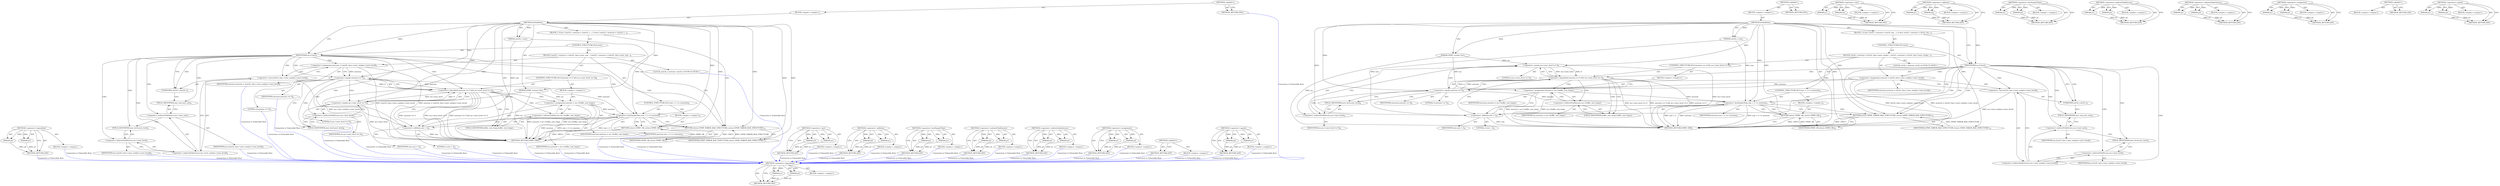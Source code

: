 digraph "&lt;operator&gt;.equals" {
vulnerable_99 [label=<(METHOD,&lt;operator&gt;.logicalAnd)>];
vulnerable_100 [label=<(PARAM,p1)>];
vulnerable_101 [label=<(PARAM,p2)>];
vulnerable_102 [label=<(BLOCK,&lt;empty&gt;,&lt;empty&gt;)>];
vulnerable_103 [label=<(METHOD_RETURN,ANY)>];
vulnerable_6 [label=<(METHOD,&lt;global&gt;)<SUB>1</SUB>>];
vulnerable_7 [label=<(BLOCK,&lt;empty&gt;,&lt;empty&gt;)<SUB>1</SUB>>];
vulnerable_8 [label=<(METHOD,IsValidSize)<SUB>1</SUB>>];
vulnerable_9 [label=<(PARAM,GPMF_stream *ms)<SUB>1</SUB>>];
vulnerable_10 [label=<(PARAM,uint32_t size)<SUB>1</SUB>>];
vulnerable_11 [label=<(BLOCK,{
 	if (ms)
 	{
		int32_t nestsize = (int32_t)m...,{
 	if (ms)
 	{
		int32_t nestsize = (int32_t)m...)<SUB>2</SUB>>];
vulnerable_12 [label=<(CONTROL_STRUCTURE,IF,if (ms))<SUB>3</SUB>>];
vulnerable_13 [label=<(IDENTIFIER,ms,if (ms))<SUB>3</SUB>>];
vulnerable_14 [label=<(BLOCK,{
		int32_t nestsize = (int32_t)ms-&gt;nest_size[m...,{
		int32_t nestsize = (int32_t)ms-&gt;nest_size[m...)<SUB>4</SUB>>];
vulnerable_15 [label="<(LOCAL,int32_t nestsize: int32_t)<SUB>5</SUB>>"];
vulnerable_16 [label=<(&lt;operator&gt;.assignment,nestsize = (int32_t)ms-&gt;nest_size[ms-&gt;nest_level])<SUB>5</SUB>>];
vulnerable_17 [label=<(IDENTIFIER,nestsize,nestsize = (int32_t)ms-&gt;nest_size[ms-&gt;nest_level])<SUB>5</SUB>>];
vulnerable_18 [label=<(&lt;operator&gt;.cast,(int32_t)ms-&gt;nest_size[ms-&gt;nest_level])<SUB>5</SUB>>];
vulnerable_19 [label=<(UNKNOWN,int32_t,int32_t)<SUB>5</SUB>>];
vulnerable_20 [label=<(&lt;operator&gt;.indirectIndexAccess,ms-&gt;nest_size[ms-&gt;nest_level])<SUB>5</SUB>>];
vulnerable_21 [label=<(&lt;operator&gt;.indirectFieldAccess,ms-&gt;nest_size)<SUB>5</SUB>>];
vulnerable_22 [label=<(IDENTIFIER,ms,(int32_t)ms-&gt;nest_size[ms-&gt;nest_level])<SUB>5</SUB>>];
vulnerable_23 [label=<(FIELD_IDENTIFIER,nest_size,nest_size)<SUB>5</SUB>>];
vulnerable_24 [label=<(&lt;operator&gt;.indirectFieldAccess,ms-&gt;nest_level)<SUB>5</SUB>>];
vulnerable_25 [label=<(IDENTIFIER,ms,(int32_t)ms-&gt;nest_size[ms-&gt;nest_level])<SUB>5</SUB>>];
vulnerable_26 [label=<(FIELD_IDENTIFIER,nest_level,nest_level)<SUB>5</SUB>>];
vulnerable_27 [label=<(CONTROL_STRUCTURE,IF,if (nestsize == 0 &amp;&amp; ms-&gt;nest_level == 0))<SUB>6</SUB>>];
vulnerable_28 [label=<(&lt;operator&gt;.logicalAnd,nestsize == 0 &amp;&amp; ms-&gt;nest_level == 0)<SUB>6</SUB>>];
vulnerable_29 [label=<(&lt;operator&gt;.equals,nestsize == 0)<SUB>6</SUB>>];
vulnerable_30 [label=<(IDENTIFIER,nestsize,nestsize == 0)<SUB>6</SUB>>];
vulnerable_31 [label=<(LITERAL,0,nestsize == 0)<SUB>6</SUB>>];
vulnerable_32 [label=<(&lt;operator&gt;.equals,ms-&gt;nest_level == 0)<SUB>6</SUB>>];
vulnerable_33 [label=<(&lt;operator&gt;.indirectFieldAccess,ms-&gt;nest_level)<SUB>6</SUB>>];
vulnerable_34 [label=<(IDENTIFIER,ms,ms-&gt;nest_level == 0)<SUB>6</SUB>>];
vulnerable_35 [label=<(FIELD_IDENTIFIER,nest_level,nest_level)<SUB>6</SUB>>];
vulnerable_36 [label=<(LITERAL,0,ms-&gt;nest_level == 0)<SUB>6</SUB>>];
vulnerable_37 [label=<(BLOCK,&lt;empty&gt;,&lt;empty&gt;)<SUB>7</SUB>>];
vulnerable_38 [label=<(&lt;operator&gt;.assignment,nestsize = ms-&gt;buffer_size_longs)<SUB>7</SUB>>];
vulnerable_39 [label=<(IDENTIFIER,nestsize,nestsize = ms-&gt;buffer_size_longs)<SUB>7</SUB>>];
vulnerable_40 [label=<(&lt;operator&gt;.indirectFieldAccess,ms-&gt;buffer_size_longs)<SUB>7</SUB>>];
vulnerable_41 [label=<(IDENTIFIER,ms,nestsize = ms-&gt;buffer_size_longs)<SUB>7</SUB>>];
vulnerable_42 [label=<(FIELD_IDENTIFIER,buffer_size_longs,buffer_size_longs)<SUB>7</SUB>>];
vulnerable_43 [label=<(CONTROL_STRUCTURE,IF,if (size + 2 &lt;= nestsize))<SUB>9</SUB>>];
vulnerable_44 [label=<(&lt;operator&gt;.lessEqualsThan,size + 2 &lt;= nestsize)<SUB>9</SUB>>];
vulnerable_45 [label=<(&lt;operator&gt;.addition,size + 2)<SUB>9</SUB>>];
vulnerable_46 [label=<(IDENTIFIER,size,size + 2)<SUB>9</SUB>>];
vulnerable_47 [label=<(LITERAL,2,size + 2)<SUB>9</SUB>>];
vulnerable_48 [label=<(IDENTIFIER,nestsize,size + 2 &lt;= nestsize)<SUB>9</SUB>>];
vulnerable_49 [label=<(BLOCK,&lt;empty&gt;,&lt;empty&gt;)<SUB>9</SUB>>];
vulnerable_50 [label=<(RETURN,return GPMF_OK;,return GPMF_OK;)<SUB>9</SUB>>];
vulnerable_51 [label=<(IDENTIFIER,GPMF_OK,return GPMF_OK;)<SUB>9</SUB>>];
vulnerable_52 [label=<(RETURN,return GPMF_ERROR_BAD_STRUCTURE;,return GPMF_ERROR_BAD_STRUCTURE;)<SUB>11</SUB>>];
vulnerable_53 [label=<(IDENTIFIER,GPMF_ERROR_BAD_STRUCTURE,return GPMF_ERROR_BAD_STRUCTURE;)<SUB>11</SUB>>];
vulnerable_54 [label=<(METHOD_RETURN,GPMF_ERR)<SUB>1</SUB>>];
vulnerable_56 [label=<(METHOD_RETURN,ANY)<SUB>1</SUB>>];
vulnerable_84 [label=<(METHOD,&lt;operator&gt;.cast)>];
vulnerable_85 [label=<(PARAM,p1)>];
vulnerable_86 [label=<(PARAM,p2)>];
vulnerable_87 [label=<(BLOCK,&lt;empty&gt;,&lt;empty&gt;)>];
vulnerable_88 [label=<(METHOD_RETURN,ANY)>];
vulnerable_114 [label=<(METHOD,&lt;operator&gt;.addition)>];
vulnerable_115 [label=<(PARAM,p1)>];
vulnerable_116 [label=<(PARAM,p2)>];
vulnerable_117 [label=<(BLOCK,&lt;empty&gt;,&lt;empty&gt;)>];
vulnerable_118 [label=<(METHOD_RETURN,ANY)>];
vulnerable_109 [label=<(METHOD,&lt;operator&gt;.lessEqualsThan)>];
vulnerable_110 [label=<(PARAM,p1)>];
vulnerable_111 [label=<(PARAM,p2)>];
vulnerable_112 [label=<(BLOCK,&lt;empty&gt;,&lt;empty&gt;)>];
vulnerable_113 [label=<(METHOD_RETURN,ANY)>];
vulnerable_94 [label=<(METHOD,&lt;operator&gt;.indirectFieldAccess)>];
vulnerable_95 [label=<(PARAM,p1)>];
vulnerable_96 [label=<(PARAM,p2)>];
vulnerable_97 [label=<(BLOCK,&lt;empty&gt;,&lt;empty&gt;)>];
vulnerable_98 [label=<(METHOD_RETURN,ANY)>];
vulnerable_89 [label=<(METHOD,&lt;operator&gt;.indirectIndexAccess)>];
vulnerable_90 [label=<(PARAM,p1)>];
vulnerable_91 [label=<(PARAM,p2)>];
vulnerable_92 [label=<(BLOCK,&lt;empty&gt;,&lt;empty&gt;)>];
vulnerable_93 [label=<(METHOD_RETURN,ANY)>];
vulnerable_79 [label=<(METHOD,&lt;operator&gt;.assignment)>];
vulnerable_80 [label=<(PARAM,p1)>];
vulnerable_81 [label=<(PARAM,p2)>];
vulnerable_82 [label=<(BLOCK,&lt;empty&gt;,&lt;empty&gt;)>];
vulnerable_83 [label=<(METHOD_RETURN,ANY)>];
vulnerable_73 [label=<(METHOD,&lt;global&gt;)<SUB>1</SUB>>];
vulnerable_74 [label=<(BLOCK,&lt;empty&gt;,&lt;empty&gt;)>];
vulnerable_75 [label=<(METHOD_RETURN,ANY)>];
vulnerable_104 [label=<(METHOD,&lt;operator&gt;.equals)>];
vulnerable_105 [label=<(PARAM,p1)>];
vulnerable_106 [label=<(PARAM,p2)>];
vulnerable_107 [label=<(BLOCK,&lt;empty&gt;,&lt;empty&gt;)>];
vulnerable_108 [label=<(METHOD_RETURN,ANY)>];
fixed_97 [label=<(METHOD,&lt;operator&gt;.logicalAnd)>];
fixed_98 [label=<(PARAM,p1)>];
fixed_99 [label=<(PARAM,p2)>];
fixed_100 [label=<(BLOCK,&lt;empty&gt;,&lt;empty&gt;)>];
fixed_101 [label=<(METHOD_RETURN,ANY)>];
fixed_6 [label=<(METHOD,&lt;global&gt;)<SUB>1</SUB>>];
fixed_7 [label=<(BLOCK,&lt;empty&gt;,&lt;empty&gt;)<SUB>1</SUB>>];
fixed_8 [label=<(METHOD,IsValidSize)<SUB>1</SUB>>];
fixed_9 [label=<(PARAM,GPMF_stream *ms)<SUB>1</SUB>>];
fixed_10 [label=<(PARAM,uint32_t size)<SUB>1</SUB>>];
fixed_11 [label=<(BLOCK,{
 	if (ms)
 	{
		uint32_t nestsize = (uint32_t...,{
 	if (ms)
 	{
		uint32_t nestsize = (uint32_t...)<SUB>2</SUB>>];
fixed_12 [label=<(CONTROL_STRUCTURE,IF,if (ms))<SUB>3</SUB>>];
fixed_13 [label=<(IDENTIFIER,ms,if (ms))<SUB>3</SUB>>];
fixed_14 [label=<(BLOCK,{
		uint32_t nestsize = (uint32_t)ms-&gt;nest_size...,{
		uint32_t nestsize = (uint32_t)ms-&gt;nest_size...)<SUB>4</SUB>>];
fixed_15 [label="<(LOCAL,uint32_t nestsize: uint32_t)<SUB>5</SUB>>"];
fixed_16 [label=<(&lt;operator&gt;.assignment,nestsize = (uint32_t)ms-&gt;nest_size[ms-&gt;nest_level])<SUB>5</SUB>>];
fixed_17 [label=<(IDENTIFIER,nestsize,nestsize = (uint32_t)ms-&gt;nest_size[ms-&gt;nest_level])<SUB>5</SUB>>];
fixed_18 [label=<(&lt;operator&gt;.cast,(uint32_t)ms-&gt;nest_size[ms-&gt;nest_level])<SUB>5</SUB>>];
fixed_19 [label=<(UNKNOWN,uint32_t,uint32_t)<SUB>5</SUB>>];
fixed_20 [label=<(&lt;operator&gt;.indirectIndexAccess,ms-&gt;nest_size[ms-&gt;nest_level])<SUB>5</SUB>>];
fixed_21 [label=<(&lt;operator&gt;.indirectFieldAccess,ms-&gt;nest_size)<SUB>5</SUB>>];
fixed_22 [label=<(IDENTIFIER,ms,(uint32_t)ms-&gt;nest_size[ms-&gt;nest_level])<SUB>5</SUB>>];
fixed_23 [label=<(FIELD_IDENTIFIER,nest_size,nest_size)<SUB>5</SUB>>];
fixed_24 [label=<(&lt;operator&gt;.indirectFieldAccess,ms-&gt;nest_level)<SUB>5</SUB>>];
fixed_25 [label=<(IDENTIFIER,ms,(uint32_t)ms-&gt;nest_size[ms-&gt;nest_level])<SUB>5</SUB>>];
fixed_26 [label=<(FIELD_IDENTIFIER,nest_level,nest_level)<SUB>5</SUB>>];
fixed_27 [label=<(CONTROL_STRUCTURE,IF,if (nestsize == 0 &amp;&amp; ms-&gt;nest_level == 0))<SUB>6</SUB>>];
fixed_28 [label=<(&lt;operator&gt;.logicalAnd,nestsize == 0 &amp;&amp; ms-&gt;nest_level == 0)<SUB>6</SUB>>];
fixed_29 [label=<(&lt;operator&gt;.equals,nestsize == 0)<SUB>6</SUB>>];
fixed_30 [label=<(IDENTIFIER,nestsize,nestsize == 0)<SUB>6</SUB>>];
fixed_31 [label=<(LITERAL,0,nestsize == 0)<SUB>6</SUB>>];
fixed_32 [label=<(&lt;operator&gt;.equals,ms-&gt;nest_level == 0)<SUB>6</SUB>>];
fixed_33 [label=<(&lt;operator&gt;.indirectFieldAccess,ms-&gt;nest_level)<SUB>6</SUB>>];
fixed_34 [label=<(IDENTIFIER,ms,ms-&gt;nest_level == 0)<SUB>6</SUB>>];
fixed_35 [label=<(FIELD_IDENTIFIER,nest_level,nest_level)<SUB>6</SUB>>];
fixed_36 [label=<(LITERAL,0,ms-&gt;nest_level == 0)<SUB>6</SUB>>];
fixed_37 [label=<(BLOCK,&lt;empty&gt;,&lt;empty&gt;)<SUB>7</SUB>>];
fixed_38 [label=<(&lt;operator&gt;.assignment,nestsize = ms-&gt;buffer_size_longs)<SUB>7</SUB>>];
fixed_39 [label=<(IDENTIFIER,nestsize,nestsize = ms-&gt;buffer_size_longs)<SUB>7</SUB>>];
fixed_40 [label=<(&lt;operator&gt;.indirectFieldAccess,ms-&gt;buffer_size_longs)<SUB>7</SUB>>];
fixed_41 [label=<(IDENTIFIER,ms,nestsize = ms-&gt;buffer_size_longs)<SUB>7</SUB>>];
fixed_42 [label=<(FIELD_IDENTIFIER,buffer_size_longs,buffer_size_longs)<SUB>7</SUB>>];
fixed_43 [label=<(CONTROL_STRUCTURE,IF,if (size + 2 &lt;= nestsize))<SUB>9</SUB>>];
fixed_44 [label=<(&lt;operator&gt;.lessEqualsThan,size + 2 &lt;= nestsize)<SUB>9</SUB>>];
fixed_45 [label=<(&lt;operator&gt;.addition,size + 2)<SUB>9</SUB>>];
fixed_46 [label=<(IDENTIFIER,size,size + 2)<SUB>9</SUB>>];
fixed_47 [label=<(LITERAL,2,size + 2)<SUB>9</SUB>>];
fixed_48 [label=<(IDENTIFIER,nestsize,size + 2 &lt;= nestsize)<SUB>9</SUB>>];
fixed_49 [label=<(BLOCK,&lt;empty&gt;,&lt;empty&gt;)<SUB>9</SUB>>];
fixed_50 [label=<(RETURN,return GPMF_OK;,return GPMF_OK;)<SUB>9</SUB>>];
fixed_51 [label=<(IDENTIFIER,GPMF_OK,return GPMF_OK;)<SUB>9</SUB>>];
fixed_52 [label=<(RETURN,return GPMF_ERROR_BAD_STRUCTURE;,return GPMF_ERROR_BAD_STRUCTURE;)<SUB>11</SUB>>];
fixed_53 [label=<(IDENTIFIER,GPMF_ERROR_BAD_STRUCTURE,return GPMF_ERROR_BAD_STRUCTURE;)<SUB>11</SUB>>];
fixed_54 [label=<(METHOD_RETURN,GPMF_ERR)<SUB>1</SUB>>];
fixed_56 [label=<(METHOD_RETURN,ANY)<SUB>1</SUB>>];
fixed_82 [label=<(METHOD,&lt;operator&gt;.cast)>];
fixed_83 [label=<(PARAM,p1)>];
fixed_84 [label=<(PARAM,p2)>];
fixed_85 [label=<(BLOCK,&lt;empty&gt;,&lt;empty&gt;)>];
fixed_86 [label=<(METHOD_RETURN,ANY)>];
fixed_112 [label=<(METHOD,&lt;operator&gt;.addition)>];
fixed_113 [label=<(PARAM,p1)>];
fixed_114 [label=<(PARAM,p2)>];
fixed_115 [label=<(BLOCK,&lt;empty&gt;,&lt;empty&gt;)>];
fixed_116 [label=<(METHOD_RETURN,ANY)>];
fixed_107 [label=<(METHOD,&lt;operator&gt;.lessEqualsThan)>];
fixed_108 [label=<(PARAM,p1)>];
fixed_109 [label=<(PARAM,p2)>];
fixed_110 [label=<(BLOCK,&lt;empty&gt;,&lt;empty&gt;)>];
fixed_111 [label=<(METHOD_RETURN,ANY)>];
fixed_92 [label=<(METHOD,&lt;operator&gt;.indirectFieldAccess)>];
fixed_93 [label=<(PARAM,p1)>];
fixed_94 [label=<(PARAM,p2)>];
fixed_95 [label=<(BLOCK,&lt;empty&gt;,&lt;empty&gt;)>];
fixed_96 [label=<(METHOD_RETURN,ANY)>];
fixed_87 [label=<(METHOD,&lt;operator&gt;.indirectIndexAccess)>];
fixed_88 [label=<(PARAM,p1)>];
fixed_89 [label=<(PARAM,p2)>];
fixed_90 [label=<(BLOCK,&lt;empty&gt;,&lt;empty&gt;)>];
fixed_91 [label=<(METHOD_RETURN,ANY)>];
fixed_77 [label=<(METHOD,&lt;operator&gt;.assignment)>];
fixed_78 [label=<(PARAM,p1)>];
fixed_79 [label=<(PARAM,p2)>];
fixed_80 [label=<(BLOCK,&lt;empty&gt;,&lt;empty&gt;)>];
fixed_81 [label=<(METHOD_RETURN,ANY)>];
fixed_71 [label=<(METHOD,&lt;global&gt;)<SUB>1</SUB>>];
fixed_72 [label=<(BLOCK,&lt;empty&gt;,&lt;empty&gt;)>];
fixed_73 [label=<(METHOD_RETURN,ANY)>];
fixed_102 [label=<(METHOD,&lt;operator&gt;.equals)>];
fixed_103 [label=<(PARAM,p1)>];
fixed_104 [label=<(PARAM,p2)>];
fixed_105 [label=<(BLOCK,&lt;empty&gt;,&lt;empty&gt;)>];
fixed_106 [label=<(METHOD_RETURN,ANY)>];
vulnerable_99 -> vulnerable_100  [key=0, label="AST: "];
vulnerable_99 -> vulnerable_100  [key=1, label="DDG: "];
vulnerable_99 -> vulnerable_102  [key=0, label="AST: "];
vulnerable_99 -> vulnerable_101  [key=0, label="AST: "];
vulnerable_99 -> vulnerable_101  [key=1, label="DDG: "];
vulnerable_99 -> vulnerable_103  [key=0, label="AST: "];
vulnerable_99 -> vulnerable_103  [key=1, label="CFG: "];
vulnerable_100 -> vulnerable_103  [key=0, label="DDG: p1"];
vulnerable_101 -> vulnerable_103  [key=0, label="DDG: p2"];
vulnerable_6 -> vulnerable_7  [key=0, label="AST: "];
vulnerable_6 -> vulnerable_56  [key=0, label="AST: "];
vulnerable_6 -> vulnerable_56  [key=1, label="CFG: "];
vulnerable_7 -> vulnerable_8  [key=0, label="AST: "];
vulnerable_8 -> vulnerable_9  [key=0, label="AST: "];
vulnerable_8 -> vulnerable_9  [key=1, label="DDG: "];
vulnerable_8 -> vulnerable_10  [key=0, label="AST: "];
vulnerable_8 -> vulnerable_10  [key=1, label="DDG: "];
vulnerable_8 -> vulnerable_11  [key=0, label="AST: "];
vulnerable_8 -> vulnerable_54  [key=0, label="AST: "];
vulnerable_8 -> vulnerable_13  [key=0, label="CFG: "];
vulnerable_8 -> vulnerable_13  [key=1, label="DDG: "];
vulnerable_8 -> vulnerable_52  [key=0, label="DDG: "];
vulnerable_8 -> vulnerable_53  [key=0, label="DDG: "];
vulnerable_8 -> vulnerable_44  [key=0, label="DDG: "];
vulnerable_8 -> vulnerable_50  [key=0, label="DDG: "];
vulnerable_8 -> vulnerable_29  [key=0, label="DDG: "];
vulnerable_8 -> vulnerable_32  [key=0, label="DDG: "];
vulnerable_8 -> vulnerable_45  [key=0, label="DDG: "];
vulnerable_8 -> vulnerable_51  [key=0, label="DDG: "];
vulnerable_9 -> vulnerable_54  [key=0, label="DDG: ms"];
vulnerable_9 -> vulnerable_38  [key=0, label="DDG: ms"];
vulnerable_9 -> vulnerable_32  [key=0, label="DDG: ms"];
vulnerable_10 -> vulnerable_44  [key=0, label="DDG: size"];
vulnerable_10 -> vulnerable_45  [key=0, label="DDG: size"];
vulnerable_11 -> vulnerable_12  [key=0, label="AST: "];
vulnerable_11 -> vulnerable_52  [key=0, label="AST: "];
vulnerable_12 -> vulnerable_13  [key=0, label="AST: "];
vulnerable_12 -> vulnerable_14  [key=0, label="AST: "];
vulnerable_13 -> vulnerable_19  [key=0, label="CFG: "];
vulnerable_13 -> vulnerable_19  [key=1, label="CDG: "];
vulnerable_13 -> vulnerable_52  [key=0, label="CFG: "];
vulnerable_13 -> vulnerable_52  [key=1, label="CDG: "];
vulnerable_13 -> vulnerable_24  [key=0, label="CDG: "];
vulnerable_13 -> vulnerable_16  [key=0, label="CDG: "];
vulnerable_13 -> vulnerable_21  [key=0, label="CDG: "];
vulnerable_13 -> vulnerable_26  [key=0, label="CDG: "];
vulnerable_13 -> vulnerable_23  [key=0, label="CDG: "];
vulnerable_13 -> vulnerable_28  [key=0, label="CDG: "];
vulnerable_13 -> vulnerable_20  [key=0, label="CDG: "];
vulnerable_13 -> vulnerable_45  [key=0, label="CDG: "];
vulnerable_13 -> vulnerable_29  [key=0, label="CDG: "];
vulnerable_13 -> vulnerable_18  [key=0, label="CDG: "];
vulnerable_13 -> vulnerable_44  [key=0, label="CDG: "];
vulnerable_14 -> vulnerable_15  [key=0, label="AST: "];
vulnerable_14 -> vulnerable_16  [key=0, label="AST: "];
vulnerable_14 -> vulnerable_27  [key=0, label="AST: "];
vulnerable_14 -> vulnerable_43  [key=0, label="AST: "];
vulnerable_16 -> vulnerable_17  [key=0, label="AST: "];
vulnerable_16 -> vulnerable_18  [key=0, label="AST: "];
vulnerable_16 -> vulnerable_29  [key=0, label="CFG: "];
vulnerable_16 -> vulnerable_29  [key=1, label="DDG: nestsize"];
vulnerable_16 -> vulnerable_54  [key=0, label="DDG: (int32_t)ms-&gt;nest_size[ms-&gt;nest_level]"];
vulnerable_16 -> vulnerable_54  [key=1, label="DDG: nestsize = (int32_t)ms-&gt;nest_size[ms-&gt;nest_level]"];
vulnerable_18 -> vulnerable_19  [key=0, label="AST: "];
vulnerable_18 -> vulnerable_20  [key=0, label="AST: "];
vulnerable_18 -> vulnerable_16  [key=0, label="CFG: "];
vulnerable_18 -> vulnerable_54  [key=0, label="DDG: ms-&gt;nest_size[ms-&gt;nest_level]"];
vulnerable_19 -> vulnerable_23  [key=0, label="CFG: "];
vulnerable_20 -> vulnerable_21  [key=0, label="AST: "];
vulnerable_20 -> vulnerable_24  [key=0, label="AST: "];
vulnerable_20 -> vulnerable_18  [key=0, label="CFG: "];
vulnerable_21 -> vulnerable_22  [key=0, label="AST: "];
vulnerable_21 -> vulnerable_23  [key=0, label="AST: "];
vulnerable_21 -> vulnerable_26  [key=0, label="CFG: "];
vulnerable_23 -> vulnerable_21  [key=0, label="CFG: "];
vulnerable_24 -> vulnerable_25  [key=0, label="AST: "];
vulnerable_24 -> vulnerable_26  [key=0, label="AST: "];
vulnerable_24 -> vulnerable_20  [key=0, label="CFG: "];
vulnerable_26 -> vulnerable_24  [key=0, label="CFG: "];
vulnerable_27 -> vulnerable_28  [key=0, label="AST: "];
vulnerable_27 -> vulnerable_37  [key=0, label="AST: "];
vulnerable_28 -> vulnerable_29  [key=0, label="AST: "];
vulnerable_28 -> vulnerable_32  [key=0, label="AST: "];
vulnerable_28 -> vulnerable_42  [key=0, label="CFG: "];
vulnerable_28 -> vulnerable_42  [key=1, label="CDG: "];
vulnerable_28 -> vulnerable_45  [key=0, label="CFG: "];
vulnerable_28 -> vulnerable_54  [key=0, label="DDG: nestsize == 0"];
vulnerable_28 -> vulnerable_54  [key=1, label="DDG: ms-&gt;nest_level == 0"];
vulnerable_28 -> vulnerable_54  [key=2, label="DDG: nestsize == 0 &amp;&amp; ms-&gt;nest_level == 0"];
vulnerable_28 -> vulnerable_38  [key=0, label="CDG: "];
vulnerable_28 -> vulnerable_40  [key=0, label="CDG: "];
vulnerable_29 -> vulnerable_30  [key=0, label="AST: "];
vulnerable_29 -> vulnerable_31  [key=0, label="AST: "];
vulnerable_29 -> vulnerable_28  [key=0, label="CFG: "];
vulnerable_29 -> vulnerable_28  [key=1, label="DDG: nestsize"];
vulnerable_29 -> vulnerable_28  [key=2, label="DDG: 0"];
vulnerable_29 -> vulnerable_35  [key=0, label="CFG: "];
vulnerable_29 -> vulnerable_35  [key=1, label="CDG: "];
vulnerable_29 -> vulnerable_44  [key=0, label="DDG: nestsize"];
vulnerable_29 -> vulnerable_32  [key=0, label="CDG: "];
vulnerable_29 -> vulnerable_33  [key=0, label="CDG: "];
vulnerable_32 -> vulnerable_33  [key=0, label="AST: "];
vulnerable_32 -> vulnerable_36  [key=0, label="AST: "];
vulnerable_32 -> vulnerable_28  [key=0, label="CFG: "];
vulnerable_32 -> vulnerable_28  [key=1, label="DDG: ms-&gt;nest_level"];
vulnerable_32 -> vulnerable_28  [key=2, label="DDG: 0"];
vulnerable_32 -> vulnerable_54  [key=0, label="DDG: ms-&gt;nest_level"];
vulnerable_33 -> vulnerable_34  [key=0, label="AST: "];
vulnerable_33 -> vulnerable_35  [key=0, label="AST: "];
vulnerable_33 -> vulnerable_32  [key=0, label="CFG: "];
vulnerable_35 -> vulnerable_33  [key=0, label="CFG: "];
vulnerable_37 -> vulnerable_38  [key=0, label="AST: "];
vulnerable_38 -> vulnerable_39  [key=0, label="AST: "];
vulnerable_38 -> vulnerable_40  [key=0, label="AST: "];
vulnerable_38 -> vulnerable_45  [key=0, label="CFG: "];
vulnerable_38 -> vulnerable_54  [key=0, label="DDG: ms-&gt;buffer_size_longs"];
vulnerable_38 -> vulnerable_54  [key=1, label="DDG: nestsize = ms-&gt;buffer_size_longs"];
vulnerable_38 -> vulnerable_44  [key=0, label="DDG: nestsize"];
vulnerable_40 -> vulnerable_41  [key=0, label="AST: "];
vulnerable_40 -> vulnerable_42  [key=0, label="AST: "];
vulnerable_40 -> vulnerable_38  [key=0, label="CFG: "];
vulnerable_42 -> vulnerable_40  [key=0, label="CFG: "];
vulnerable_43 -> vulnerable_44  [key=0, label="AST: "];
vulnerable_43 -> vulnerable_49  [key=0, label="AST: "];
vulnerable_44 -> vulnerable_45  [key=0, label="AST: "];
vulnerable_44 -> vulnerable_48  [key=0, label="AST: "];
vulnerable_44 -> vulnerable_50  [key=0, label="CFG: "];
vulnerable_44 -> vulnerable_50  [key=1, label="CDG: "];
vulnerable_44 -> vulnerable_52  [key=0, label="CFG: "];
vulnerable_44 -> vulnerable_52  [key=1, label="CDG: "];
vulnerable_44 -> vulnerable_54  [key=0, label="DDG: size + 2"];
vulnerable_44 -> vulnerable_54  [key=1, label="DDG: nestsize"];
vulnerable_44 -> vulnerable_54  [key=2, label="DDG: size + 2 &lt;= nestsize"];
vulnerable_45 -> vulnerable_46  [key=0, label="AST: "];
vulnerable_45 -> vulnerable_47  [key=0, label="AST: "];
vulnerable_45 -> vulnerable_44  [key=0, label="CFG: "];
vulnerable_45 -> vulnerable_54  [key=0, label="DDG: size"];
vulnerable_49 -> vulnerable_50  [key=0, label="AST: "];
vulnerable_50 -> vulnerable_51  [key=0, label="AST: "];
vulnerable_50 -> vulnerable_54  [key=0, label="CFG: "];
vulnerable_50 -> vulnerable_54  [key=1, label="DDG: &lt;RET&gt;"];
vulnerable_51 -> vulnerable_50  [key=0, label="DDG: GPMF_OK"];
vulnerable_52 -> vulnerable_53  [key=0, label="AST: "];
vulnerable_52 -> vulnerable_54  [key=0, label="CFG: "];
vulnerable_52 -> vulnerable_54  [key=1, label="DDG: &lt;RET&gt;"];
vulnerable_53 -> vulnerable_52  [key=0, label="DDG: GPMF_ERROR_BAD_STRUCTURE"];
vulnerable_84 -> vulnerable_85  [key=0, label="AST: "];
vulnerable_84 -> vulnerable_85  [key=1, label="DDG: "];
vulnerable_84 -> vulnerable_87  [key=0, label="AST: "];
vulnerable_84 -> vulnerable_86  [key=0, label="AST: "];
vulnerable_84 -> vulnerable_86  [key=1, label="DDG: "];
vulnerable_84 -> vulnerable_88  [key=0, label="AST: "];
vulnerable_84 -> vulnerable_88  [key=1, label="CFG: "];
vulnerable_85 -> vulnerable_88  [key=0, label="DDG: p1"];
vulnerable_86 -> vulnerable_88  [key=0, label="DDG: p2"];
vulnerable_114 -> vulnerable_115  [key=0, label="AST: "];
vulnerable_114 -> vulnerable_115  [key=1, label="DDG: "];
vulnerable_114 -> vulnerable_117  [key=0, label="AST: "];
vulnerable_114 -> vulnerable_116  [key=0, label="AST: "];
vulnerable_114 -> vulnerable_116  [key=1, label="DDG: "];
vulnerable_114 -> vulnerable_118  [key=0, label="AST: "];
vulnerable_114 -> vulnerable_118  [key=1, label="CFG: "];
vulnerable_115 -> vulnerable_118  [key=0, label="DDG: p1"];
vulnerable_116 -> vulnerable_118  [key=0, label="DDG: p2"];
vulnerable_109 -> vulnerable_110  [key=0, label="AST: "];
vulnerable_109 -> vulnerable_110  [key=1, label="DDG: "];
vulnerable_109 -> vulnerable_112  [key=0, label="AST: "];
vulnerable_109 -> vulnerable_111  [key=0, label="AST: "];
vulnerable_109 -> vulnerable_111  [key=1, label="DDG: "];
vulnerable_109 -> vulnerable_113  [key=0, label="AST: "];
vulnerable_109 -> vulnerable_113  [key=1, label="CFG: "];
vulnerable_110 -> vulnerable_113  [key=0, label="DDG: p1"];
vulnerable_111 -> vulnerable_113  [key=0, label="DDG: p2"];
vulnerable_94 -> vulnerable_95  [key=0, label="AST: "];
vulnerable_94 -> vulnerable_95  [key=1, label="DDG: "];
vulnerable_94 -> vulnerable_97  [key=0, label="AST: "];
vulnerable_94 -> vulnerable_96  [key=0, label="AST: "];
vulnerable_94 -> vulnerable_96  [key=1, label="DDG: "];
vulnerable_94 -> vulnerable_98  [key=0, label="AST: "];
vulnerable_94 -> vulnerable_98  [key=1, label="CFG: "];
vulnerable_95 -> vulnerable_98  [key=0, label="DDG: p1"];
vulnerable_96 -> vulnerable_98  [key=0, label="DDG: p2"];
vulnerable_89 -> vulnerable_90  [key=0, label="AST: "];
vulnerable_89 -> vulnerable_90  [key=1, label="DDG: "];
vulnerable_89 -> vulnerable_92  [key=0, label="AST: "];
vulnerable_89 -> vulnerable_91  [key=0, label="AST: "];
vulnerable_89 -> vulnerable_91  [key=1, label="DDG: "];
vulnerable_89 -> vulnerable_93  [key=0, label="AST: "];
vulnerable_89 -> vulnerable_93  [key=1, label="CFG: "];
vulnerable_90 -> vulnerable_93  [key=0, label="DDG: p1"];
vulnerable_91 -> vulnerable_93  [key=0, label="DDG: p2"];
vulnerable_79 -> vulnerable_80  [key=0, label="AST: "];
vulnerable_79 -> vulnerable_80  [key=1, label="DDG: "];
vulnerable_79 -> vulnerable_82  [key=0, label="AST: "];
vulnerable_79 -> vulnerable_81  [key=0, label="AST: "];
vulnerable_79 -> vulnerable_81  [key=1, label="DDG: "];
vulnerable_79 -> vulnerable_83  [key=0, label="AST: "];
vulnerable_79 -> vulnerable_83  [key=1, label="CFG: "];
vulnerable_80 -> vulnerable_83  [key=0, label="DDG: p1"];
vulnerable_81 -> vulnerable_83  [key=0, label="DDG: p2"];
vulnerable_73 -> vulnerable_74  [key=0, label="AST: "];
vulnerable_73 -> vulnerable_75  [key=0, label="AST: "];
vulnerable_73 -> vulnerable_75  [key=1, label="CFG: "];
vulnerable_104 -> vulnerable_105  [key=0, label="AST: "];
vulnerable_104 -> vulnerable_105  [key=1, label="DDG: "];
vulnerable_104 -> vulnerable_107  [key=0, label="AST: "];
vulnerable_104 -> vulnerable_106  [key=0, label="AST: "];
vulnerable_104 -> vulnerable_106  [key=1, label="DDG: "];
vulnerable_104 -> vulnerable_108  [key=0, label="AST: "];
vulnerable_104 -> vulnerable_108  [key=1, label="CFG: "];
vulnerable_105 -> vulnerable_108  [key=0, label="DDG: p1"];
vulnerable_106 -> vulnerable_108  [key=0, label="DDG: p2"];
fixed_97 -> fixed_98  [key=0, label="AST: "];
fixed_97 -> fixed_98  [key=1, label="DDG: "];
fixed_97 -> fixed_100  [key=0, label="AST: "];
fixed_97 -> fixed_99  [key=0, label="AST: "];
fixed_97 -> fixed_99  [key=1, label="DDG: "];
fixed_97 -> fixed_101  [key=0, label="AST: "];
fixed_97 -> fixed_101  [key=1, label="CFG: "];
fixed_98 -> fixed_101  [key=0, label="DDG: p1"];
fixed_99 -> fixed_101  [key=0, label="DDG: p2"];
fixed_100 -> vulnerable_99  [color=blue, key=0, label="Connection to Vulnerable Root", penwidth="2.0", style=dashed];
fixed_101 -> vulnerable_99  [color=blue, key=0, label="Connection to Vulnerable Root", penwidth="2.0", style=dashed];
fixed_6 -> fixed_7  [key=0, label="AST: "];
fixed_6 -> fixed_56  [key=0, label="AST: "];
fixed_6 -> fixed_56  [key=1, label="CFG: "];
fixed_7 -> fixed_8  [key=0, label="AST: "];
fixed_8 -> fixed_9  [key=0, label="AST: "];
fixed_8 -> fixed_9  [key=1, label="DDG: "];
fixed_8 -> fixed_10  [key=0, label="AST: "];
fixed_8 -> fixed_10  [key=1, label="DDG: "];
fixed_8 -> fixed_11  [key=0, label="AST: "];
fixed_8 -> fixed_54  [key=0, label="AST: "];
fixed_8 -> fixed_13  [key=0, label="CFG: "];
fixed_8 -> fixed_13  [key=1, label="DDG: "];
fixed_8 -> fixed_52  [key=0, label="DDG: "];
fixed_8 -> fixed_53  [key=0, label="DDG: "];
fixed_8 -> fixed_44  [key=0, label="DDG: "];
fixed_8 -> fixed_50  [key=0, label="DDG: "];
fixed_8 -> fixed_29  [key=0, label="DDG: "];
fixed_8 -> fixed_32  [key=0, label="DDG: "];
fixed_8 -> fixed_45  [key=0, label="DDG: "];
fixed_8 -> fixed_51  [key=0, label="DDG: "];
fixed_9 -> fixed_54  [key=0, label="DDG: ms"];
fixed_9 -> fixed_38  [key=0, label="DDG: ms"];
fixed_9 -> fixed_32  [key=0, label="DDG: ms"];
fixed_10 -> fixed_44  [key=0, label="DDG: size"];
fixed_10 -> fixed_45  [key=0, label="DDG: size"];
fixed_11 -> fixed_12  [key=0, label="AST: "];
fixed_11 -> fixed_52  [key=0, label="AST: "];
fixed_12 -> fixed_13  [key=0, label="AST: "];
fixed_12 -> fixed_14  [key=0, label="AST: "];
fixed_13 -> fixed_19  [key=0, label="CFG: "];
fixed_13 -> fixed_19  [key=1, label="CDG: "];
fixed_13 -> fixed_52  [key=0, label="CFG: "];
fixed_13 -> fixed_52  [key=1, label="CDG: "];
fixed_13 -> fixed_24  [key=0, label="CDG: "];
fixed_13 -> fixed_16  [key=0, label="CDG: "];
fixed_13 -> fixed_21  [key=0, label="CDG: "];
fixed_13 -> fixed_26  [key=0, label="CDG: "];
fixed_13 -> fixed_23  [key=0, label="CDG: "];
fixed_13 -> fixed_28  [key=0, label="CDG: "];
fixed_13 -> fixed_20  [key=0, label="CDG: "];
fixed_13 -> fixed_45  [key=0, label="CDG: "];
fixed_13 -> fixed_29  [key=0, label="CDG: "];
fixed_13 -> fixed_18  [key=0, label="CDG: "];
fixed_13 -> fixed_44  [key=0, label="CDG: "];
fixed_14 -> fixed_15  [key=0, label="AST: "];
fixed_14 -> fixed_16  [key=0, label="AST: "];
fixed_14 -> fixed_27  [key=0, label="AST: "];
fixed_14 -> fixed_43  [key=0, label="AST: "];
fixed_15 -> vulnerable_99  [color=blue, key=0, label="Connection to Vulnerable Root", penwidth="2.0", style=dashed];
fixed_16 -> fixed_17  [key=0, label="AST: "];
fixed_16 -> fixed_18  [key=0, label="AST: "];
fixed_16 -> fixed_29  [key=0, label="CFG: "];
fixed_16 -> fixed_29  [key=1, label="DDG: nestsize"];
fixed_16 -> fixed_54  [key=0, label="DDG: (uint32_t)ms-&gt;nest_size[ms-&gt;nest_level]"];
fixed_16 -> fixed_54  [key=1, label="DDG: nestsize = (uint32_t)ms-&gt;nest_size[ms-&gt;nest_level]"];
fixed_17 -> vulnerable_99  [color=blue, key=0, label="Connection to Vulnerable Root", penwidth="2.0", style=dashed];
fixed_18 -> fixed_19  [key=0, label="AST: "];
fixed_18 -> fixed_20  [key=0, label="AST: "];
fixed_18 -> fixed_16  [key=0, label="CFG: "];
fixed_18 -> fixed_54  [key=0, label="DDG: ms-&gt;nest_size[ms-&gt;nest_level]"];
fixed_19 -> fixed_23  [key=0, label="CFG: "];
fixed_20 -> fixed_21  [key=0, label="AST: "];
fixed_20 -> fixed_24  [key=0, label="AST: "];
fixed_20 -> fixed_18  [key=0, label="CFG: "];
fixed_21 -> fixed_22  [key=0, label="AST: "];
fixed_21 -> fixed_23  [key=0, label="AST: "];
fixed_21 -> fixed_26  [key=0, label="CFG: "];
fixed_22 -> vulnerable_99  [color=blue, key=0, label="Connection to Vulnerable Root", penwidth="2.0", style=dashed];
fixed_23 -> fixed_21  [key=0, label="CFG: "];
fixed_24 -> fixed_25  [key=0, label="AST: "];
fixed_24 -> fixed_26  [key=0, label="AST: "];
fixed_24 -> fixed_20  [key=0, label="CFG: "];
fixed_25 -> vulnerable_99  [color=blue, key=0, label="Connection to Vulnerable Root", penwidth="2.0", style=dashed];
fixed_26 -> fixed_24  [key=0, label="CFG: "];
fixed_27 -> fixed_28  [key=0, label="AST: "];
fixed_27 -> fixed_37  [key=0, label="AST: "];
fixed_28 -> fixed_29  [key=0, label="AST: "];
fixed_28 -> fixed_32  [key=0, label="AST: "];
fixed_28 -> fixed_42  [key=0, label="CFG: "];
fixed_28 -> fixed_42  [key=1, label="CDG: "];
fixed_28 -> fixed_45  [key=0, label="CFG: "];
fixed_28 -> fixed_54  [key=0, label="DDG: nestsize == 0"];
fixed_28 -> fixed_54  [key=1, label="DDG: ms-&gt;nest_level == 0"];
fixed_28 -> fixed_54  [key=2, label="DDG: nestsize == 0 &amp;&amp; ms-&gt;nest_level == 0"];
fixed_28 -> fixed_38  [key=0, label="CDG: "];
fixed_28 -> fixed_40  [key=0, label="CDG: "];
fixed_29 -> fixed_30  [key=0, label="AST: "];
fixed_29 -> fixed_31  [key=0, label="AST: "];
fixed_29 -> fixed_28  [key=0, label="CFG: "];
fixed_29 -> fixed_28  [key=1, label="DDG: nestsize"];
fixed_29 -> fixed_28  [key=2, label="DDG: 0"];
fixed_29 -> fixed_35  [key=0, label="CFG: "];
fixed_29 -> fixed_35  [key=1, label="CDG: "];
fixed_29 -> fixed_44  [key=0, label="DDG: nestsize"];
fixed_29 -> fixed_32  [key=0, label="CDG: "];
fixed_29 -> fixed_33  [key=0, label="CDG: "];
fixed_30 -> vulnerable_99  [color=blue, key=0, label="Connection to Vulnerable Root", penwidth="2.0", style=dashed];
fixed_31 -> vulnerable_99  [color=blue, key=0, label="Connection to Vulnerable Root", penwidth="2.0", style=dashed];
fixed_32 -> fixed_33  [key=0, label="AST: "];
fixed_32 -> fixed_36  [key=0, label="AST: "];
fixed_32 -> fixed_28  [key=0, label="CFG: "];
fixed_32 -> fixed_28  [key=1, label="DDG: ms-&gt;nest_level"];
fixed_32 -> fixed_28  [key=2, label="DDG: 0"];
fixed_32 -> fixed_54  [key=0, label="DDG: ms-&gt;nest_level"];
fixed_33 -> fixed_34  [key=0, label="AST: "];
fixed_33 -> fixed_35  [key=0, label="AST: "];
fixed_33 -> fixed_32  [key=0, label="CFG: "];
fixed_34 -> vulnerable_99  [color=blue, key=0, label="Connection to Vulnerable Root", penwidth="2.0", style=dashed];
fixed_35 -> fixed_33  [key=0, label="CFG: "];
fixed_36 -> vulnerable_99  [color=blue, key=0, label="Connection to Vulnerable Root", penwidth="2.0", style=dashed];
fixed_37 -> fixed_38  [key=0, label="AST: "];
fixed_38 -> fixed_39  [key=0, label="AST: "];
fixed_38 -> fixed_40  [key=0, label="AST: "];
fixed_38 -> fixed_45  [key=0, label="CFG: "];
fixed_38 -> fixed_54  [key=0, label="DDG: ms-&gt;buffer_size_longs"];
fixed_38 -> fixed_54  [key=1, label="DDG: nestsize = ms-&gt;buffer_size_longs"];
fixed_38 -> fixed_44  [key=0, label="DDG: nestsize"];
fixed_39 -> vulnerable_99  [color=blue, key=0, label="Connection to Vulnerable Root", penwidth="2.0", style=dashed];
fixed_40 -> fixed_41  [key=0, label="AST: "];
fixed_40 -> fixed_42  [key=0, label="AST: "];
fixed_40 -> fixed_38  [key=0, label="CFG: "];
fixed_41 -> vulnerable_99  [color=blue, key=0, label="Connection to Vulnerable Root", penwidth="2.0", style=dashed];
fixed_42 -> fixed_40  [key=0, label="CFG: "];
fixed_43 -> fixed_44  [key=0, label="AST: "];
fixed_43 -> fixed_49  [key=0, label="AST: "];
fixed_44 -> fixed_45  [key=0, label="AST: "];
fixed_44 -> fixed_48  [key=0, label="AST: "];
fixed_44 -> fixed_50  [key=0, label="CFG: "];
fixed_44 -> fixed_50  [key=1, label="CDG: "];
fixed_44 -> fixed_52  [key=0, label="CFG: "];
fixed_44 -> fixed_52  [key=1, label="CDG: "];
fixed_44 -> fixed_54  [key=0, label="DDG: size + 2"];
fixed_44 -> fixed_54  [key=1, label="DDG: nestsize"];
fixed_44 -> fixed_54  [key=2, label="DDG: size + 2 &lt;= nestsize"];
fixed_45 -> fixed_46  [key=0, label="AST: "];
fixed_45 -> fixed_47  [key=0, label="AST: "];
fixed_45 -> fixed_44  [key=0, label="CFG: "];
fixed_45 -> fixed_54  [key=0, label="DDG: size"];
fixed_46 -> vulnerable_99  [color=blue, key=0, label="Connection to Vulnerable Root", penwidth="2.0", style=dashed];
fixed_47 -> vulnerable_99  [color=blue, key=0, label="Connection to Vulnerable Root", penwidth="2.0", style=dashed];
fixed_48 -> vulnerable_99  [color=blue, key=0, label="Connection to Vulnerable Root", penwidth="2.0", style=dashed];
fixed_49 -> fixed_50  [key=0, label="AST: "];
fixed_50 -> fixed_51  [key=0, label="AST: "];
fixed_50 -> fixed_54  [key=0, label="CFG: "];
fixed_50 -> fixed_54  [key=1, label="DDG: &lt;RET&gt;"];
fixed_51 -> fixed_50  [key=0, label="DDG: GPMF_OK"];
fixed_52 -> fixed_53  [key=0, label="AST: "];
fixed_52 -> fixed_54  [key=0, label="CFG: "];
fixed_52 -> fixed_54  [key=1, label="DDG: &lt;RET&gt;"];
fixed_53 -> fixed_52  [key=0, label="DDG: GPMF_ERROR_BAD_STRUCTURE"];
fixed_54 -> vulnerable_99  [color=blue, key=0, label="Connection to Vulnerable Root", penwidth="2.0", style=dashed];
fixed_56 -> vulnerable_99  [color=blue, key=0, label="Connection to Vulnerable Root", penwidth="2.0", style=dashed];
fixed_82 -> fixed_83  [key=0, label="AST: "];
fixed_82 -> fixed_83  [key=1, label="DDG: "];
fixed_82 -> fixed_85  [key=0, label="AST: "];
fixed_82 -> fixed_84  [key=0, label="AST: "];
fixed_82 -> fixed_84  [key=1, label="DDG: "];
fixed_82 -> fixed_86  [key=0, label="AST: "];
fixed_82 -> fixed_86  [key=1, label="CFG: "];
fixed_83 -> fixed_86  [key=0, label="DDG: p1"];
fixed_84 -> fixed_86  [key=0, label="DDG: p2"];
fixed_85 -> vulnerable_99  [color=blue, key=0, label="Connection to Vulnerable Root", penwidth="2.0", style=dashed];
fixed_86 -> vulnerable_99  [color=blue, key=0, label="Connection to Vulnerable Root", penwidth="2.0", style=dashed];
fixed_112 -> fixed_113  [key=0, label="AST: "];
fixed_112 -> fixed_113  [key=1, label="DDG: "];
fixed_112 -> fixed_115  [key=0, label="AST: "];
fixed_112 -> fixed_114  [key=0, label="AST: "];
fixed_112 -> fixed_114  [key=1, label="DDG: "];
fixed_112 -> fixed_116  [key=0, label="AST: "];
fixed_112 -> fixed_116  [key=1, label="CFG: "];
fixed_113 -> fixed_116  [key=0, label="DDG: p1"];
fixed_114 -> fixed_116  [key=0, label="DDG: p2"];
fixed_115 -> vulnerable_99  [color=blue, key=0, label="Connection to Vulnerable Root", penwidth="2.0", style=dashed];
fixed_116 -> vulnerable_99  [color=blue, key=0, label="Connection to Vulnerable Root", penwidth="2.0", style=dashed];
fixed_107 -> fixed_108  [key=0, label="AST: "];
fixed_107 -> fixed_108  [key=1, label="DDG: "];
fixed_107 -> fixed_110  [key=0, label="AST: "];
fixed_107 -> fixed_109  [key=0, label="AST: "];
fixed_107 -> fixed_109  [key=1, label="DDG: "];
fixed_107 -> fixed_111  [key=0, label="AST: "];
fixed_107 -> fixed_111  [key=1, label="CFG: "];
fixed_108 -> fixed_111  [key=0, label="DDG: p1"];
fixed_109 -> fixed_111  [key=0, label="DDG: p2"];
fixed_110 -> vulnerable_99  [color=blue, key=0, label="Connection to Vulnerable Root", penwidth="2.0", style=dashed];
fixed_111 -> vulnerable_99  [color=blue, key=0, label="Connection to Vulnerable Root", penwidth="2.0", style=dashed];
fixed_92 -> fixed_93  [key=0, label="AST: "];
fixed_92 -> fixed_93  [key=1, label="DDG: "];
fixed_92 -> fixed_95  [key=0, label="AST: "];
fixed_92 -> fixed_94  [key=0, label="AST: "];
fixed_92 -> fixed_94  [key=1, label="DDG: "];
fixed_92 -> fixed_96  [key=0, label="AST: "];
fixed_92 -> fixed_96  [key=1, label="CFG: "];
fixed_93 -> fixed_96  [key=0, label="DDG: p1"];
fixed_94 -> fixed_96  [key=0, label="DDG: p2"];
fixed_95 -> vulnerable_99  [color=blue, key=0, label="Connection to Vulnerable Root", penwidth="2.0", style=dashed];
fixed_96 -> vulnerable_99  [color=blue, key=0, label="Connection to Vulnerable Root", penwidth="2.0", style=dashed];
fixed_87 -> fixed_88  [key=0, label="AST: "];
fixed_87 -> fixed_88  [key=1, label="DDG: "];
fixed_87 -> fixed_90  [key=0, label="AST: "];
fixed_87 -> fixed_89  [key=0, label="AST: "];
fixed_87 -> fixed_89  [key=1, label="DDG: "];
fixed_87 -> fixed_91  [key=0, label="AST: "];
fixed_87 -> fixed_91  [key=1, label="CFG: "];
fixed_88 -> fixed_91  [key=0, label="DDG: p1"];
fixed_89 -> fixed_91  [key=0, label="DDG: p2"];
fixed_90 -> vulnerable_99  [color=blue, key=0, label="Connection to Vulnerable Root", penwidth="2.0", style=dashed];
fixed_91 -> vulnerable_99  [color=blue, key=0, label="Connection to Vulnerable Root", penwidth="2.0", style=dashed];
fixed_77 -> fixed_78  [key=0, label="AST: "];
fixed_77 -> fixed_78  [key=1, label="DDG: "];
fixed_77 -> fixed_80  [key=0, label="AST: "];
fixed_77 -> fixed_79  [key=0, label="AST: "];
fixed_77 -> fixed_79  [key=1, label="DDG: "];
fixed_77 -> fixed_81  [key=0, label="AST: "];
fixed_77 -> fixed_81  [key=1, label="CFG: "];
fixed_78 -> fixed_81  [key=0, label="DDG: p1"];
fixed_79 -> fixed_81  [key=0, label="DDG: p2"];
fixed_80 -> vulnerable_99  [color=blue, key=0, label="Connection to Vulnerable Root", penwidth="2.0", style=dashed];
fixed_81 -> vulnerable_99  [color=blue, key=0, label="Connection to Vulnerable Root", penwidth="2.0", style=dashed];
fixed_71 -> fixed_72  [key=0, label="AST: "];
fixed_71 -> fixed_73  [key=0, label="AST: "];
fixed_71 -> fixed_73  [key=1, label="CFG: "];
fixed_72 -> vulnerable_99  [color=blue, key=0, label="Connection to Vulnerable Root", penwidth="2.0", style=dashed];
fixed_73 -> vulnerable_99  [color=blue, key=0, label="Connection to Vulnerable Root", penwidth="2.0", style=dashed];
fixed_102 -> fixed_103  [key=0, label="AST: "];
fixed_102 -> fixed_103  [key=1, label="DDG: "];
fixed_102 -> fixed_105  [key=0, label="AST: "];
fixed_102 -> fixed_104  [key=0, label="AST: "];
fixed_102 -> fixed_104  [key=1, label="DDG: "];
fixed_102 -> fixed_106  [key=0, label="AST: "];
fixed_102 -> fixed_106  [key=1, label="CFG: "];
fixed_103 -> fixed_106  [key=0, label="DDG: p1"];
fixed_104 -> fixed_106  [key=0, label="DDG: p2"];
fixed_105 -> vulnerable_99  [color=blue, key=0, label="Connection to Vulnerable Root", penwidth="2.0", style=dashed];
fixed_106 -> vulnerable_99  [color=blue, key=0, label="Connection to Vulnerable Root", penwidth="2.0", style=dashed];
}
